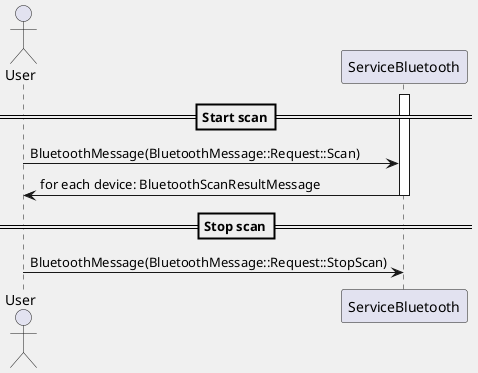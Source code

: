 @startuml
skinparam BackgroundColor F0F0F0

actor User
participant ServiceBluetooth
==Start scan==
activate ServiceBluetooth
User -> ServiceBluetooth : BluetoothMessage(BluetoothMessage::Request::Scan)
ServiceBluetooth -> User : for each device: BluetoothScanResultMessage
deactivate ServiceBluetooth
==Stop scan==
User -> ServiceBluetooth : BluetoothMessage(BluetoothMessage::Request::StopScan)

@enduml
